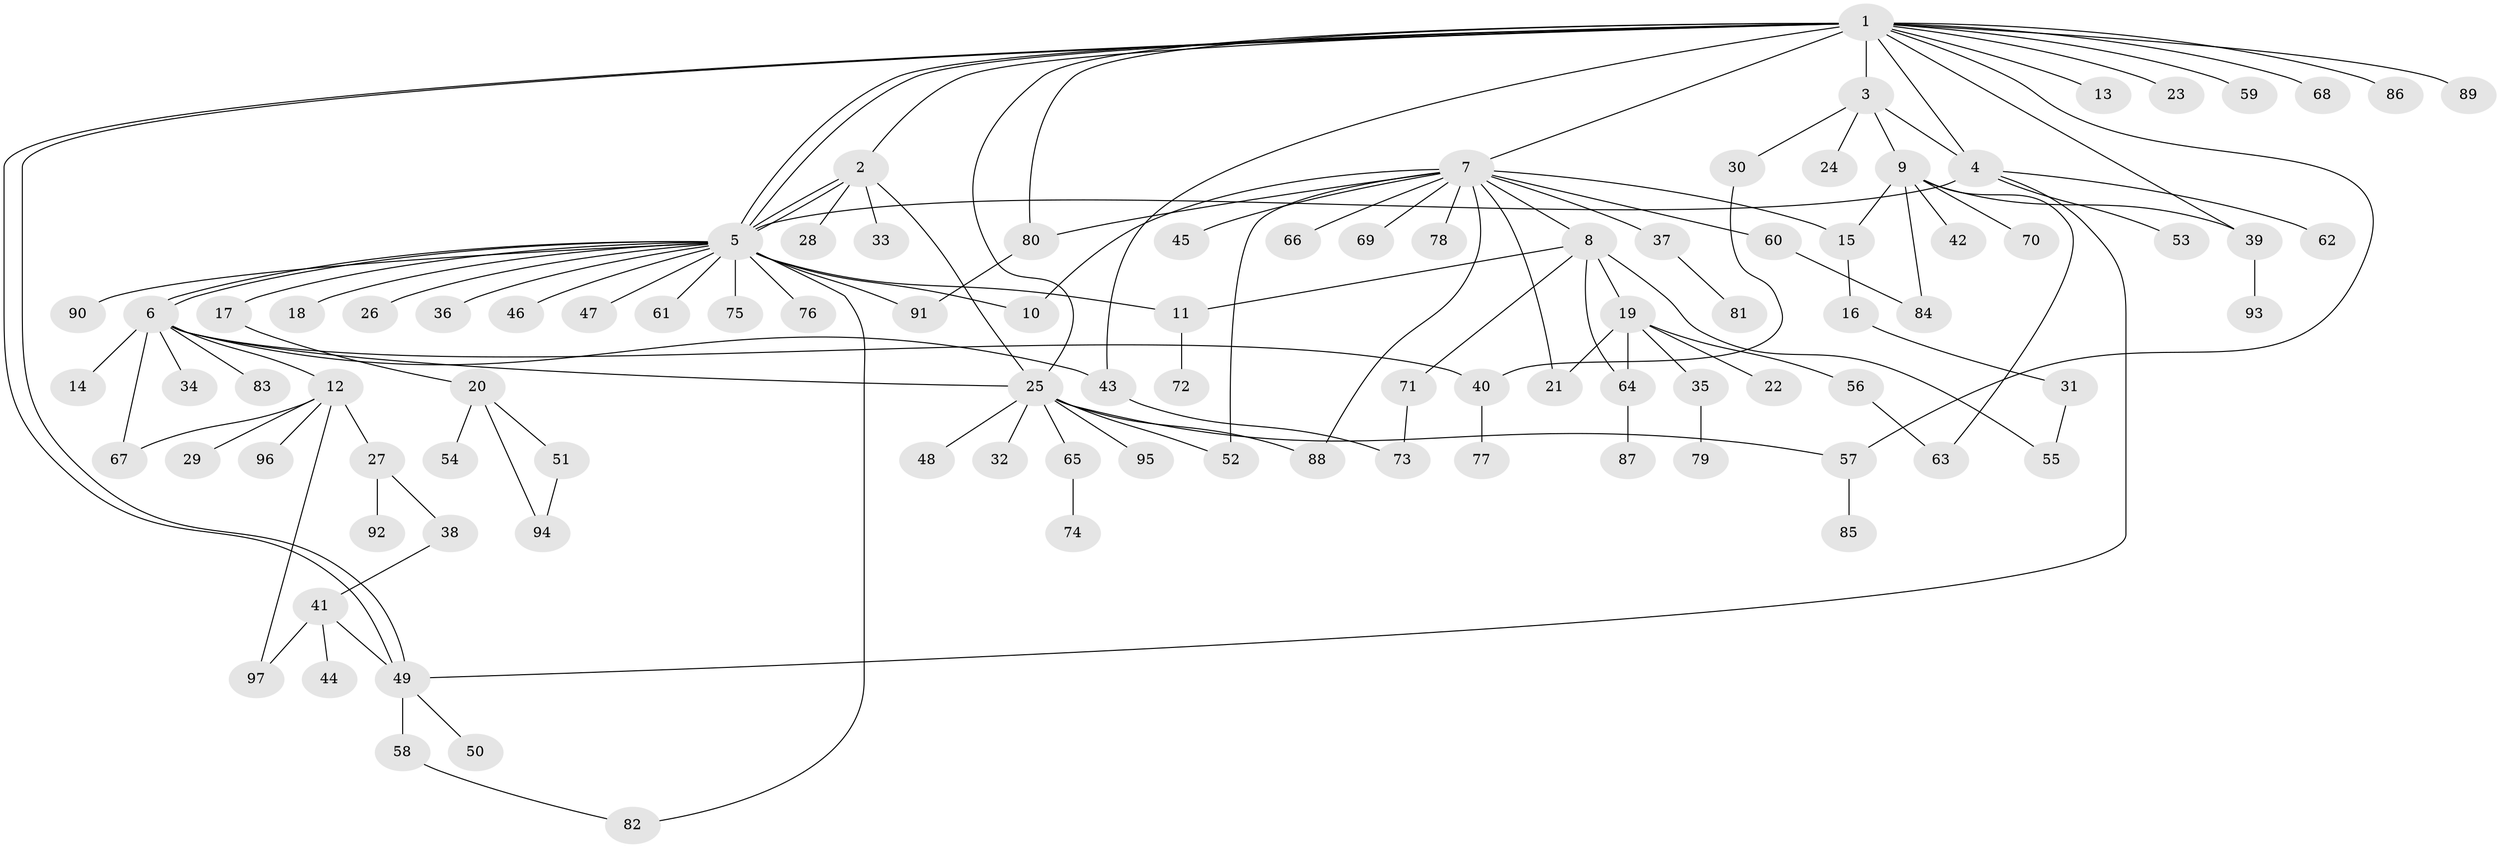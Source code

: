 // coarse degree distribution, {16: 0.013888888888888888, 5: 0.027777777777777776, 4: 0.041666666666666664, 8: 0.013888888888888888, 20: 0.013888888888888888, 9: 0.027777777777777776, 18: 0.013888888888888888, 7: 0.013888888888888888, 2: 0.2361111111111111, 1: 0.5, 3: 0.09722222222222222}
// Generated by graph-tools (version 1.1) at 2025/23/03/03/25 07:23:54]
// undirected, 97 vertices, 128 edges
graph export_dot {
graph [start="1"]
  node [color=gray90,style=filled];
  1;
  2;
  3;
  4;
  5;
  6;
  7;
  8;
  9;
  10;
  11;
  12;
  13;
  14;
  15;
  16;
  17;
  18;
  19;
  20;
  21;
  22;
  23;
  24;
  25;
  26;
  27;
  28;
  29;
  30;
  31;
  32;
  33;
  34;
  35;
  36;
  37;
  38;
  39;
  40;
  41;
  42;
  43;
  44;
  45;
  46;
  47;
  48;
  49;
  50;
  51;
  52;
  53;
  54;
  55;
  56;
  57;
  58;
  59;
  60;
  61;
  62;
  63;
  64;
  65;
  66;
  67;
  68;
  69;
  70;
  71;
  72;
  73;
  74;
  75;
  76;
  77;
  78;
  79;
  80;
  81;
  82;
  83;
  84;
  85;
  86;
  87;
  88;
  89;
  90;
  91;
  92;
  93;
  94;
  95;
  96;
  97;
  1 -- 2;
  1 -- 3;
  1 -- 4;
  1 -- 5;
  1 -- 5;
  1 -- 7;
  1 -- 13;
  1 -- 23;
  1 -- 25;
  1 -- 39;
  1 -- 43;
  1 -- 49;
  1 -- 49;
  1 -- 57;
  1 -- 59;
  1 -- 68;
  1 -- 80;
  1 -- 86;
  1 -- 89;
  2 -- 5;
  2 -- 5;
  2 -- 25;
  2 -- 28;
  2 -- 33;
  3 -- 4;
  3 -- 9;
  3 -- 24;
  3 -- 30;
  4 -- 5;
  4 -- 49;
  4 -- 53;
  4 -- 62;
  5 -- 6;
  5 -- 6;
  5 -- 10;
  5 -- 11;
  5 -- 17;
  5 -- 18;
  5 -- 26;
  5 -- 36;
  5 -- 46;
  5 -- 47;
  5 -- 61;
  5 -- 75;
  5 -- 76;
  5 -- 82;
  5 -- 90;
  5 -- 91;
  6 -- 12;
  6 -- 14;
  6 -- 25;
  6 -- 34;
  6 -- 40;
  6 -- 43;
  6 -- 67;
  6 -- 83;
  7 -- 8;
  7 -- 10;
  7 -- 15;
  7 -- 21;
  7 -- 37;
  7 -- 45;
  7 -- 52;
  7 -- 60;
  7 -- 66;
  7 -- 69;
  7 -- 78;
  7 -- 80;
  7 -- 88;
  8 -- 11;
  8 -- 19;
  8 -- 55;
  8 -- 64;
  8 -- 71;
  9 -- 15;
  9 -- 39;
  9 -- 42;
  9 -- 63;
  9 -- 70;
  9 -- 84;
  11 -- 72;
  12 -- 27;
  12 -- 29;
  12 -- 67;
  12 -- 96;
  12 -- 97;
  15 -- 16;
  16 -- 31;
  17 -- 20;
  19 -- 21;
  19 -- 22;
  19 -- 35;
  19 -- 56;
  19 -- 64;
  20 -- 51;
  20 -- 54;
  20 -- 94;
  25 -- 32;
  25 -- 48;
  25 -- 52;
  25 -- 57;
  25 -- 65;
  25 -- 88;
  25 -- 95;
  27 -- 38;
  27 -- 92;
  30 -- 40;
  31 -- 55;
  35 -- 79;
  37 -- 81;
  38 -- 41;
  39 -- 93;
  40 -- 77;
  41 -- 44;
  41 -- 49;
  41 -- 97;
  43 -- 73;
  49 -- 50;
  49 -- 58;
  51 -- 94;
  56 -- 63;
  57 -- 85;
  58 -- 82;
  60 -- 84;
  64 -- 87;
  65 -- 74;
  71 -- 73;
  80 -- 91;
}

